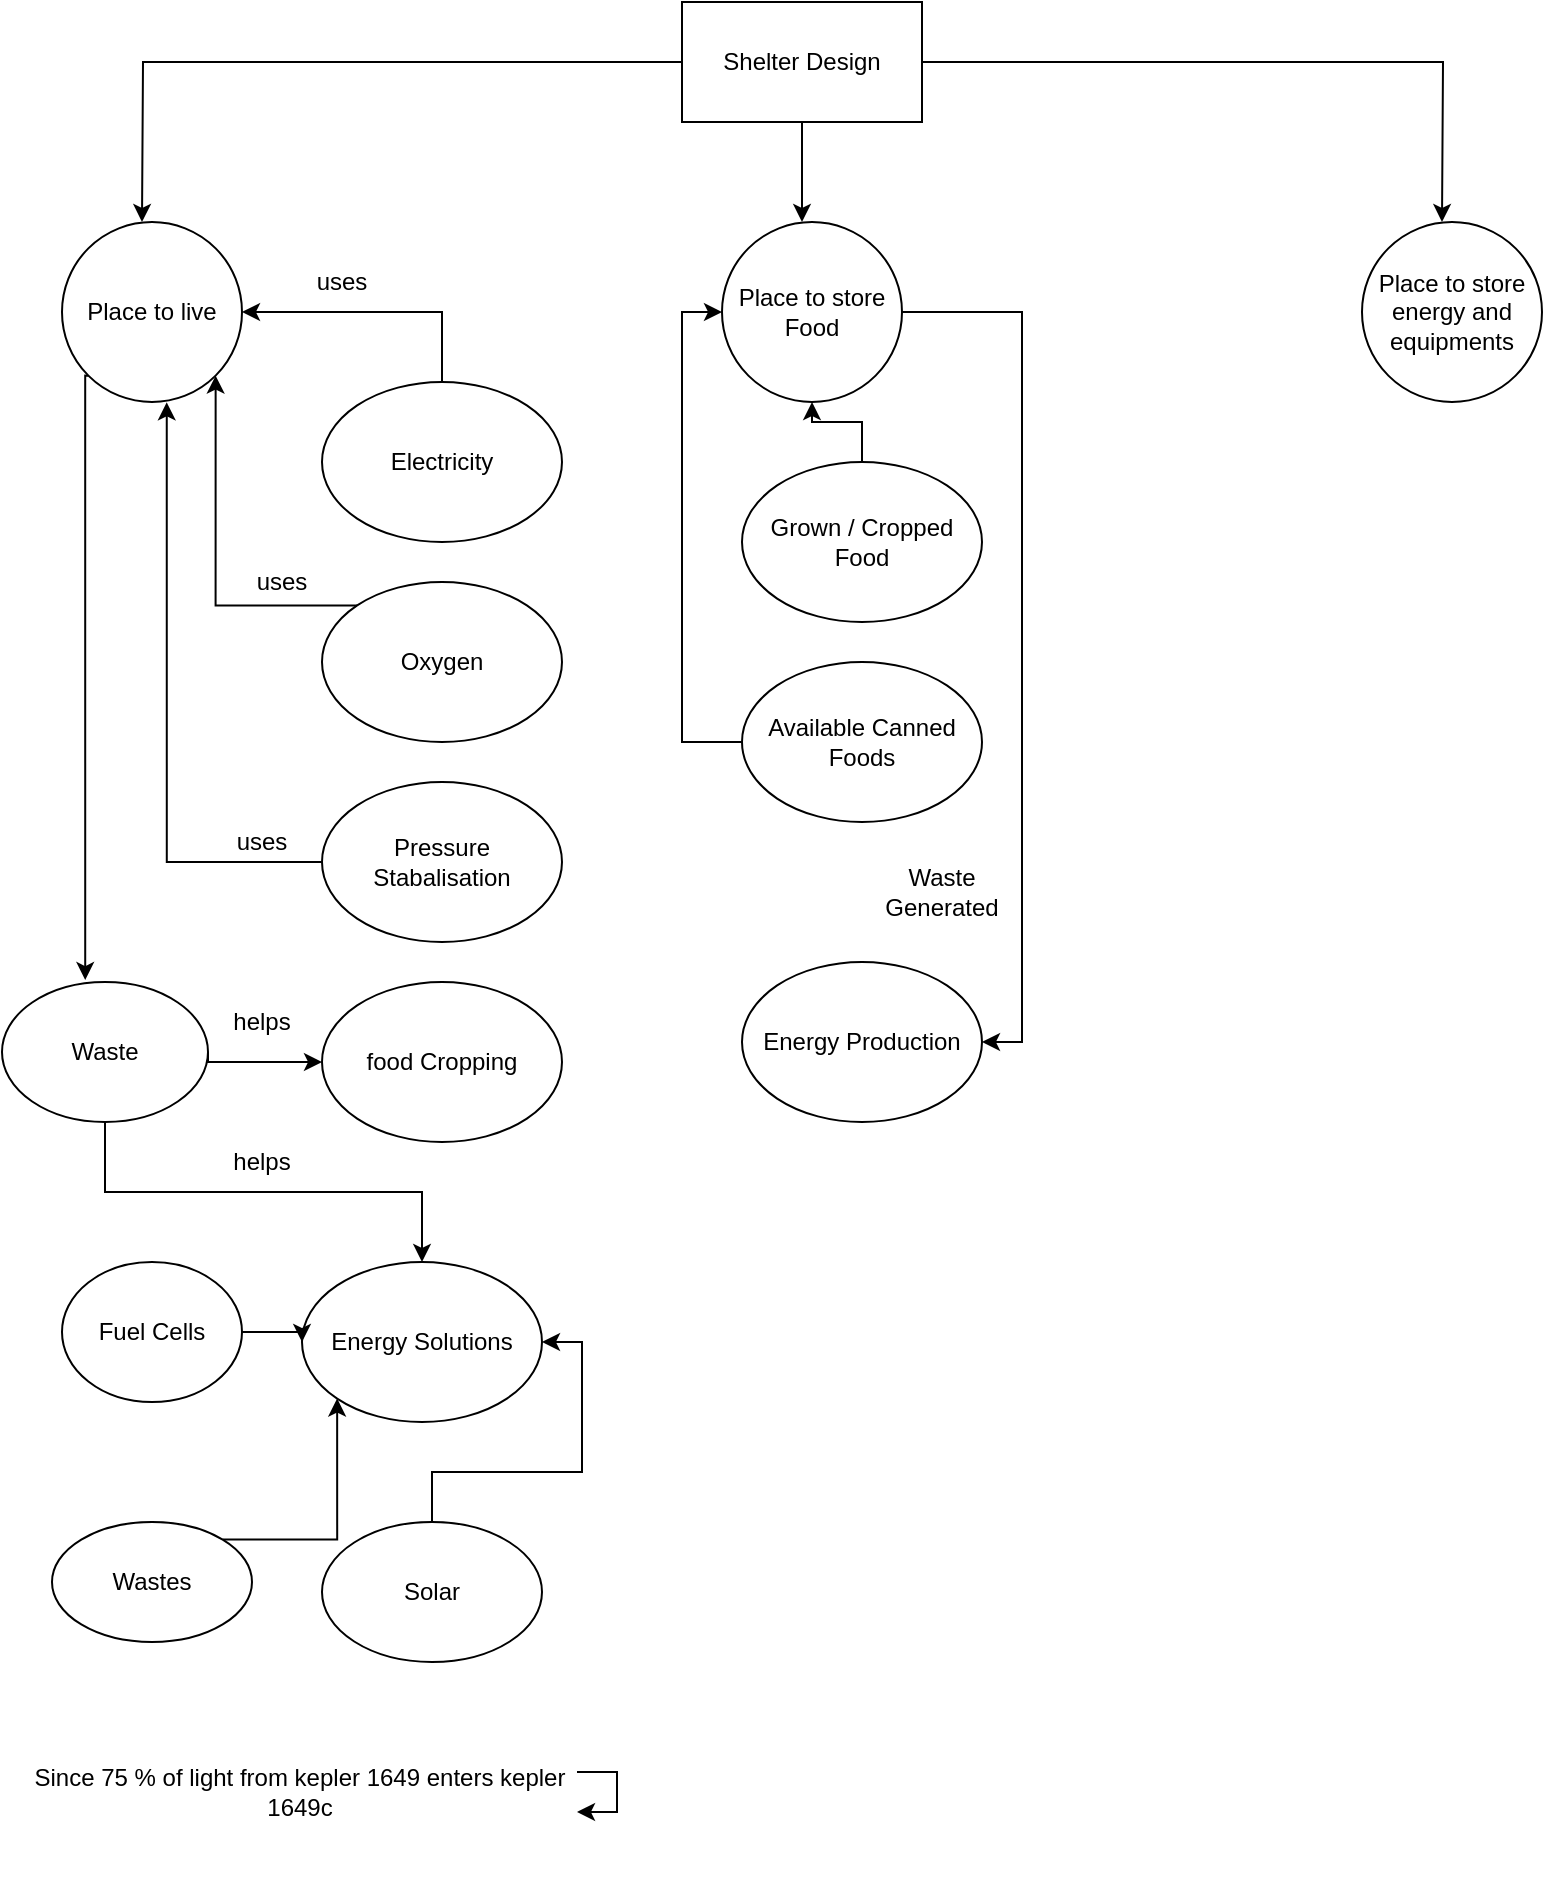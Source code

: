 <mxfile version="14.3.1" type="device"><diagram id="7VI0IBUOazqeKQ8Tn8k4" name="Page-1"><mxGraphModel dx="976" dy="588" grid="1" gridSize="10" guides="1" tooltips="1" connect="1" arrows="1" fold="1" page="1" pageScale="1" pageWidth="827" pageHeight="1169" math="0" shadow="0"><root><mxCell id="0"/><mxCell id="1" parent="0"/><mxCell id="FSSwwMU7aZyYmk0YKtPF-2" style="edgeStyle=orthogonalEdgeStyle;rounded=0;orthogonalLoop=1;jettySize=auto;html=1;exitX=0;exitY=0.5;exitDx=0;exitDy=0;" edge="1" parent="1" source="FSSwwMU7aZyYmk0YKtPF-1"><mxGeometry relative="1" as="geometry"><mxPoint x="70" y="140" as="targetPoint"/></mxGeometry></mxCell><mxCell id="FSSwwMU7aZyYmk0YKtPF-3" style="edgeStyle=orthogonalEdgeStyle;rounded=0;orthogonalLoop=1;jettySize=auto;html=1;exitX=1;exitY=0.5;exitDx=0;exitDy=0;" edge="1" parent="1" source="FSSwwMU7aZyYmk0YKtPF-1"><mxGeometry relative="1" as="geometry"><mxPoint x="720" y="140" as="targetPoint"/></mxGeometry></mxCell><mxCell id="FSSwwMU7aZyYmk0YKtPF-4" style="edgeStyle=orthogonalEdgeStyle;rounded=0;orthogonalLoop=1;jettySize=auto;html=1;exitX=0.5;exitY=1;exitDx=0;exitDy=0;" edge="1" parent="1" source="FSSwwMU7aZyYmk0YKtPF-1"><mxGeometry relative="1" as="geometry"><mxPoint x="400" y="140" as="targetPoint"/></mxGeometry></mxCell><mxCell id="FSSwwMU7aZyYmk0YKtPF-1" value="Shelter Design" style="rounded=0;whiteSpace=wrap;html=1;" vertex="1" parent="1"><mxGeometry x="340" y="30" width="120" height="60" as="geometry"/></mxCell><mxCell id="FSSwwMU7aZyYmk0YKtPF-14" style="edgeStyle=orthogonalEdgeStyle;rounded=0;orthogonalLoop=1;jettySize=auto;html=1;exitX=0;exitY=1;exitDx=0;exitDy=0;entryX=0.404;entryY=-0.014;entryDx=0;entryDy=0;entryPerimeter=0;" edge="1" parent="1" source="FSSwwMU7aZyYmk0YKtPF-5" target="FSSwwMU7aZyYmk0YKtPF-15"><mxGeometry relative="1" as="geometry"><mxPoint x="43" y="506.946" as="targetPoint"/><Array as="points"><mxPoint x="42" y="217"/></Array></mxGeometry></mxCell><mxCell id="FSSwwMU7aZyYmk0YKtPF-5" value="Place to live" style="ellipse;whiteSpace=wrap;html=1;aspect=fixed;" vertex="1" parent="1"><mxGeometry x="30" y="140" width="90" height="90" as="geometry"/></mxCell><mxCell id="FSSwwMU7aZyYmk0YKtPF-43" style="edgeStyle=orthogonalEdgeStyle;rounded=0;orthogonalLoop=1;jettySize=auto;html=1;exitX=1;exitY=0.5;exitDx=0;exitDy=0;entryX=1;entryY=0.5;entryDx=0;entryDy=0;" edge="1" parent="1" source="FSSwwMU7aZyYmk0YKtPF-6" target="FSSwwMU7aZyYmk0YKtPF-41"><mxGeometry relative="1" as="geometry"><mxPoint x="510" y="540" as="targetPoint"/></mxGeometry></mxCell><mxCell id="FSSwwMU7aZyYmk0YKtPF-6" value="Place to store Food" style="ellipse;whiteSpace=wrap;html=1;aspect=fixed;" vertex="1" parent="1"><mxGeometry x="360" y="140" width="90" height="90" as="geometry"/></mxCell><mxCell id="FSSwwMU7aZyYmk0YKtPF-7" value="Place to store energy and equipments" style="ellipse;whiteSpace=wrap;html=1;aspect=fixed;" vertex="1" parent="1"><mxGeometry x="680" y="140" width="90" height="90" as="geometry"/></mxCell><mxCell id="FSSwwMU7aZyYmk0YKtPF-10" style="edgeStyle=orthogonalEdgeStyle;rounded=0;orthogonalLoop=1;jettySize=auto;html=1;exitX=0.5;exitY=0;exitDx=0;exitDy=0;entryX=1;entryY=0.5;entryDx=0;entryDy=0;" edge="1" parent="1" source="FSSwwMU7aZyYmk0YKtPF-8" target="FSSwwMU7aZyYmk0YKtPF-5"><mxGeometry relative="1" as="geometry"/></mxCell><mxCell id="FSSwwMU7aZyYmk0YKtPF-8" value="Electricity" style="ellipse;whiteSpace=wrap;html=1;" vertex="1" parent="1"><mxGeometry x="160" y="220" width="120" height="80" as="geometry"/></mxCell><mxCell id="FSSwwMU7aZyYmk0YKtPF-11" style="edgeStyle=orthogonalEdgeStyle;rounded=0;orthogonalLoop=1;jettySize=auto;html=1;exitX=0;exitY=0;exitDx=0;exitDy=0;entryX=1;entryY=1;entryDx=0;entryDy=0;" edge="1" parent="1" source="FSSwwMU7aZyYmk0YKtPF-9" target="FSSwwMU7aZyYmk0YKtPF-5"><mxGeometry relative="1" as="geometry"/></mxCell><mxCell id="FSSwwMU7aZyYmk0YKtPF-9" value="Oxygen" style="ellipse;whiteSpace=wrap;html=1;" vertex="1" parent="1"><mxGeometry x="160" y="320" width="120" height="80" as="geometry"/></mxCell><mxCell id="FSSwwMU7aZyYmk0YKtPF-13" style="edgeStyle=orthogonalEdgeStyle;rounded=0;orthogonalLoop=1;jettySize=auto;html=1;exitX=0;exitY=0.5;exitDx=0;exitDy=0;entryX=0.582;entryY=1.002;entryDx=0;entryDy=0;entryPerimeter=0;" edge="1" parent="1" source="FSSwwMU7aZyYmk0YKtPF-12" target="FSSwwMU7aZyYmk0YKtPF-5"><mxGeometry relative="1" as="geometry"/></mxCell><mxCell id="FSSwwMU7aZyYmk0YKtPF-12" value="Pressure Stabalisation" style="ellipse;whiteSpace=wrap;html=1;" vertex="1" parent="1"><mxGeometry x="160" y="420" width="120" height="80" as="geometry"/></mxCell><mxCell id="FSSwwMU7aZyYmk0YKtPF-20" style="edgeStyle=orthogonalEdgeStyle;rounded=0;orthogonalLoop=1;jettySize=auto;html=1;exitX=1;exitY=0.5;exitDx=0;exitDy=0;entryX=0;entryY=0.5;entryDx=0;entryDy=0;" edge="1" parent="1" source="FSSwwMU7aZyYmk0YKtPF-15" target="FSSwwMU7aZyYmk0YKtPF-19"><mxGeometry relative="1" as="geometry"><Array as="points"><mxPoint x="103" y="560"/></Array></mxGeometry></mxCell><mxCell id="FSSwwMU7aZyYmk0YKtPF-23" style="edgeStyle=orthogonalEdgeStyle;rounded=0;orthogonalLoop=1;jettySize=auto;html=1;exitX=0.5;exitY=1;exitDx=0;exitDy=0;entryX=0.5;entryY=0;entryDx=0;entryDy=0;" edge="1" parent="1" source="FSSwwMU7aZyYmk0YKtPF-15" target="FSSwwMU7aZyYmk0YKtPF-22"><mxGeometry relative="1" as="geometry"/></mxCell><mxCell id="FSSwwMU7aZyYmk0YKtPF-15" value="Waste" style="ellipse;whiteSpace=wrap;html=1;" vertex="1" parent="1"><mxGeometry y="520" width="103" height="70" as="geometry"/></mxCell><mxCell id="FSSwwMU7aZyYmk0YKtPF-16" value="uses" style="text;html=1;strokeColor=none;fillColor=none;align=center;verticalAlign=middle;whiteSpace=wrap;rounded=0;" vertex="1" parent="1"><mxGeometry x="150" y="160" width="40" height="20" as="geometry"/></mxCell><mxCell id="FSSwwMU7aZyYmk0YKtPF-17" value="uses" style="text;html=1;strokeColor=none;fillColor=none;align=center;verticalAlign=middle;whiteSpace=wrap;rounded=0;" vertex="1" parent="1"><mxGeometry x="120" y="310" width="40" height="20" as="geometry"/></mxCell><mxCell id="FSSwwMU7aZyYmk0YKtPF-18" value="uses" style="text;html=1;strokeColor=none;fillColor=none;align=center;verticalAlign=middle;whiteSpace=wrap;rounded=0;" vertex="1" parent="1"><mxGeometry x="110" y="440" width="40" height="20" as="geometry"/></mxCell><mxCell id="FSSwwMU7aZyYmk0YKtPF-19" value="food Cropping" style="ellipse;whiteSpace=wrap;html=1;" vertex="1" parent="1"><mxGeometry x="160" y="520" width="120" height="80" as="geometry"/></mxCell><mxCell id="FSSwwMU7aZyYmk0YKtPF-21" value="helps" style="text;html=1;strokeColor=none;fillColor=none;align=center;verticalAlign=middle;whiteSpace=wrap;rounded=0;" vertex="1" parent="1"><mxGeometry x="110" y="530" width="40" height="20" as="geometry"/></mxCell><mxCell id="FSSwwMU7aZyYmk0YKtPF-22" value="Energy Solutions" style="ellipse;whiteSpace=wrap;html=1;" vertex="1" parent="1"><mxGeometry x="150" y="660" width="120" height="80" as="geometry"/></mxCell><mxCell id="FSSwwMU7aZyYmk0YKtPF-24" value="helps" style="text;html=1;strokeColor=none;fillColor=none;align=center;verticalAlign=middle;whiteSpace=wrap;rounded=0;" vertex="1" parent="1"><mxGeometry x="110" y="600" width="40" height="20" as="geometry"/></mxCell><mxCell id="FSSwwMU7aZyYmk0YKtPF-26" value="Since 75 % of light from kepler 1649 enters kepler 1649c" style="text;html=1;strokeColor=none;fillColor=none;align=center;verticalAlign=middle;whiteSpace=wrap;rounded=0;" vertex="1" parent="1"><mxGeometry x="10" y="880" width="277.5" height="90" as="geometry"/></mxCell><mxCell id="FSSwwMU7aZyYmk0YKtPF-27" style="edgeStyle=orthogonalEdgeStyle;rounded=0;orthogonalLoop=1;jettySize=auto;html=1;" edge="1" parent="1" source="FSSwwMU7aZyYmk0YKtPF-26" target="FSSwwMU7aZyYmk0YKtPF-26"><mxGeometry relative="1" as="geometry"/></mxCell><mxCell id="FSSwwMU7aZyYmk0YKtPF-35" style="edgeStyle=orthogonalEdgeStyle;rounded=0;orthogonalLoop=1;jettySize=auto;html=1;exitX=1;exitY=0;exitDx=0;exitDy=0;entryX=0;entryY=1;entryDx=0;entryDy=0;" edge="1" parent="1" source="FSSwwMU7aZyYmk0YKtPF-28" target="FSSwwMU7aZyYmk0YKtPF-22"><mxGeometry relative="1" as="geometry"/></mxCell><mxCell id="FSSwwMU7aZyYmk0YKtPF-28" value="Wastes" style="ellipse;whiteSpace=wrap;html=1;" vertex="1" parent="1"><mxGeometry x="25" y="790" width="100" height="60" as="geometry"/></mxCell><mxCell id="FSSwwMU7aZyYmk0YKtPF-45" style="edgeStyle=orthogonalEdgeStyle;rounded=0;orthogonalLoop=1;jettySize=auto;html=1;exitX=0.5;exitY=0;exitDx=0;exitDy=0;entryX=1;entryY=0.5;entryDx=0;entryDy=0;" edge="1" parent="1" source="FSSwwMU7aZyYmk0YKtPF-29" target="FSSwwMU7aZyYmk0YKtPF-22"><mxGeometry relative="1" as="geometry"/></mxCell><mxCell id="FSSwwMU7aZyYmk0YKtPF-29" value="Solar" style="ellipse;whiteSpace=wrap;html=1;" vertex="1" parent="1"><mxGeometry x="160" y="790" width="110" height="70" as="geometry"/></mxCell><mxCell id="FSSwwMU7aZyYmk0YKtPF-46" style="edgeStyle=orthogonalEdgeStyle;rounded=0;orthogonalLoop=1;jettySize=auto;html=1;exitX=1;exitY=0.5;exitDx=0;exitDy=0;entryX=0;entryY=0.5;entryDx=0;entryDy=0;" edge="1" parent="1" source="FSSwwMU7aZyYmk0YKtPF-30" target="FSSwwMU7aZyYmk0YKtPF-22"><mxGeometry relative="1" as="geometry"/></mxCell><mxCell id="FSSwwMU7aZyYmk0YKtPF-30" value="Fuel Cells" style="ellipse;whiteSpace=wrap;html=1;" vertex="1" parent="1"><mxGeometry x="30" y="660" width="90" height="70" as="geometry"/></mxCell><mxCell id="FSSwwMU7aZyYmk0YKtPF-40" style="edgeStyle=orthogonalEdgeStyle;rounded=0;orthogonalLoop=1;jettySize=auto;html=1;exitX=0.5;exitY=0;exitDx=0;exitDy=0;" edge="1" parent="1" source="FSSwwMU7aZyYmk0YKtPF-36" target="FSSwwMU7aZyYmk0YKtPF-6"><mxGeometry relative="1" as="geometry"/></mxCell><mxCell id="FSSwwMU7aZyYmk0YKtPF-36" value="Grown / Cropped Food" style="ellipse;whiteSpace=wrap;html=1;" vertex="1" parent="1"><mxGeometry x="370" y="260" width="120" height="80" as="geometry"/></mxCell><mxCell id="FSSwwMU7aZyYmk0YKtPF-39" style="edgeStyle=orthogonalEdgeStyle;rounded=0;orthogonalLoop=1;jettySize=auto;html=1;exitX=0;exitY=0.5;exitDx=0;exitDy=0;entryX=0;entryY=0.5;entryDx=0;entryDy=0;" edge="1" parent="1" source="FSSwwMU7aZyYmk0YKtPF-37" target="FSSwwMU7aZyYmk0YKtPF-6"><mxGeometry relative="1" as="geometry"/></mxCell><mxCell id="FSSwwMU7aZyYmk0YKtPF-37" value="Available Canned Foods" style="ellipse;whiteSpace=wrap;html=1;" vertex="1" parent="1"><mxGeometry x="370" y="360" width="120" height="80" as="geometry"/></mxCell><mxCell id="FSSwwMU7aZyYmk0YKtPF-41" value="Energy Production" style="ellipse;whiteSpace=wrap;html=1;" vertex="1" parent="1"><mxGeometry x="370" y="510" width="120" height="80" as="geometry"/></mxCell><mxCell id="FSSwwMU7aZyYmk0YKtPF-42" value="Waste Generated" style="text;html=1;strokeColor=none;fillColor=none;align=center;verticalAlign=middle;whiteSpace=wrap;rounded=0;" vertex="1" parent="1"><mxGeometry x="430" y="460" width="80" height="30" as="geometry"/></mxCell></root></mxGraphModel></diagram></mxfile>